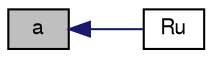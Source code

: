 digraph "a"
{
  bgcolor="transparent";
  edge [fontname="FreeSans",fontsize="10",labelfontname="FreeSans",labelfontsize="10"];
  node [fontname="FreeSans",fontsize="10",shape=record];
  rankdir="LR";
  Node364 [label="a",height=0.2,width=0.4,color="black", fillcolor="grey75", style="filled", fontcolor="black"];
  Node364 -> Node365 [dir="back",color="midnightblue",fontsize="10",style="solid",fontname="FreeSans"];
  Node365 [label="Ru",height=0.2,width=0.4,color="black",URL="$a30022.html#a28f31f600eaba62963f10050bfff1b08",tooltip="Source term component (constant) "];
}
